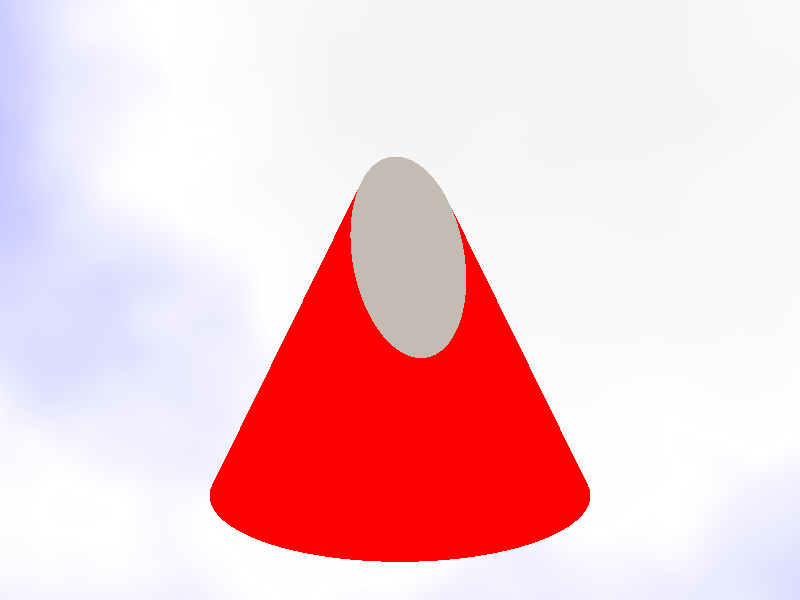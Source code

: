 #include "textures.inc"

global_settings { ambient_light rgb 1}

camera { sky <0,0,1> direction <-1,0,0> right <-4/3,0,0> location <10,5,2> look_at <0,0,0> angle 40 }

sky_sphere { pigment { Bright_Blue_Sky } }

light_source { <7,8,9>, color rgb <1,1,1> fade_distance 20 fade_power 2 } 

intersection { 
	cone { <0,0,-2>, 2, <0,0,2>, 0 pigment { color rgb <1,0,0> } }
	plane { <2,1.5,2>, 0.7 finish { ambient 0 diffuse 0 reflection 1 } texture { Aluminum } }
}